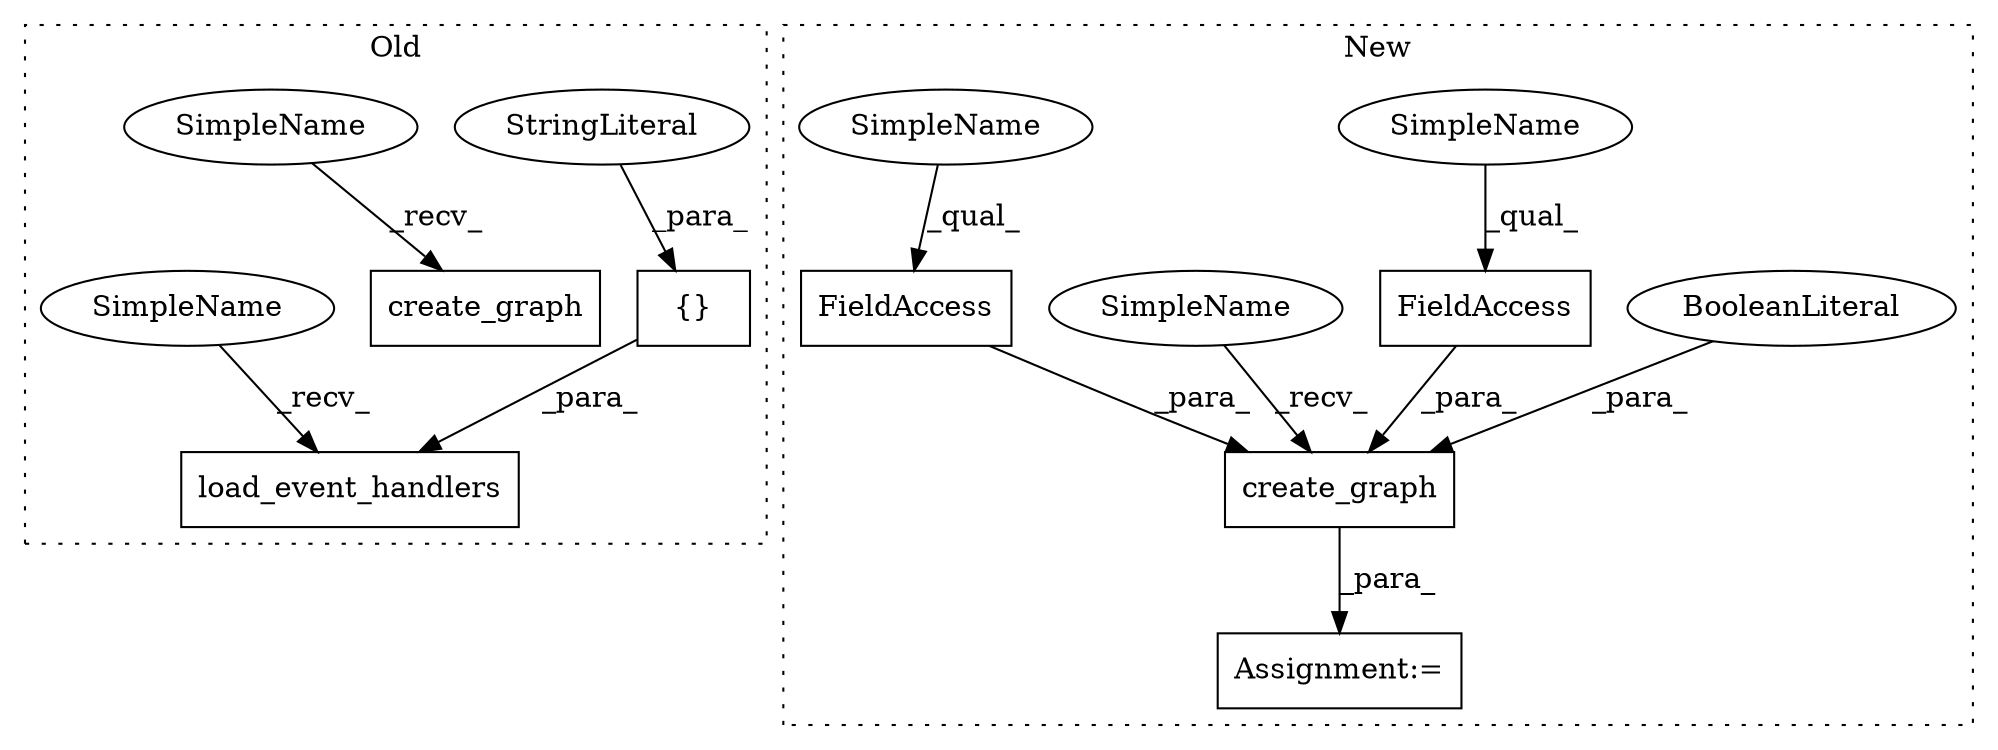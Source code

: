 digraph G {
subgraph cluster0 {
1 [label="load_event_handlers" a="32" s="2608,2692" l="20,1" shape="box"];
3 [label="{}" a="4" s="2640,2691" l="1,1" shape="box"];
5 [label="create_graph" a="32" s="2739" l="14" shape="box"];
7 [label="StringLiteral" a="45" s="2641" l="50" shape="ellipse"];
10 [label="SimpleName" a="42" s="2727" l="11" shape="ellipse"];
11 [label="SimpleName" a="42" s="2596" l="11" shape="ellipse"];
label = "Old";
style="dotted";
}
subgraph cluster1 {
2 [label="create_graph" a="32" s="2863,2917" l="13,1" shape="box"];
4 [label="FieldAccess" a="22" s="2876" l="15" shape="box"];
6 [label="BooleanLiteral" a="9" s="2913" l="4" shape="ellipse"];
8 [label="Assignment:=" a="7" s="2850" l="1" shape="box"];
9 [label="FieldAccess" a="22" s="2892" l="20" shape="box"];
12 [label="SimpleName" a="42" s="2892" l="11" shape="ellipse"];
13 [label="SimpleName" a="42" s="2851" l="11" shape="ellipse"];
14 [label="SimpleName" a="42" s="2876" l="11" shape="ellipse"];
label = "New";
style="dotted";
}
2 -> 8 [label="_para_"];
3 -> 1 [label="_para_"];
4 -> 2 [label="_para_"];
6 -> 2 [label="_para_"];
7 -> 3 [label="_para_"];
9 -> 2 [label="_para_"];
10 -> 5 [label="_recv_"];
11 -> 1 [label="_recv_"];
12 -> 9 [label="_qual_"];
13 -> 2 [label="_recv_"];
14 -> 4 [label="_qual_"];
}
